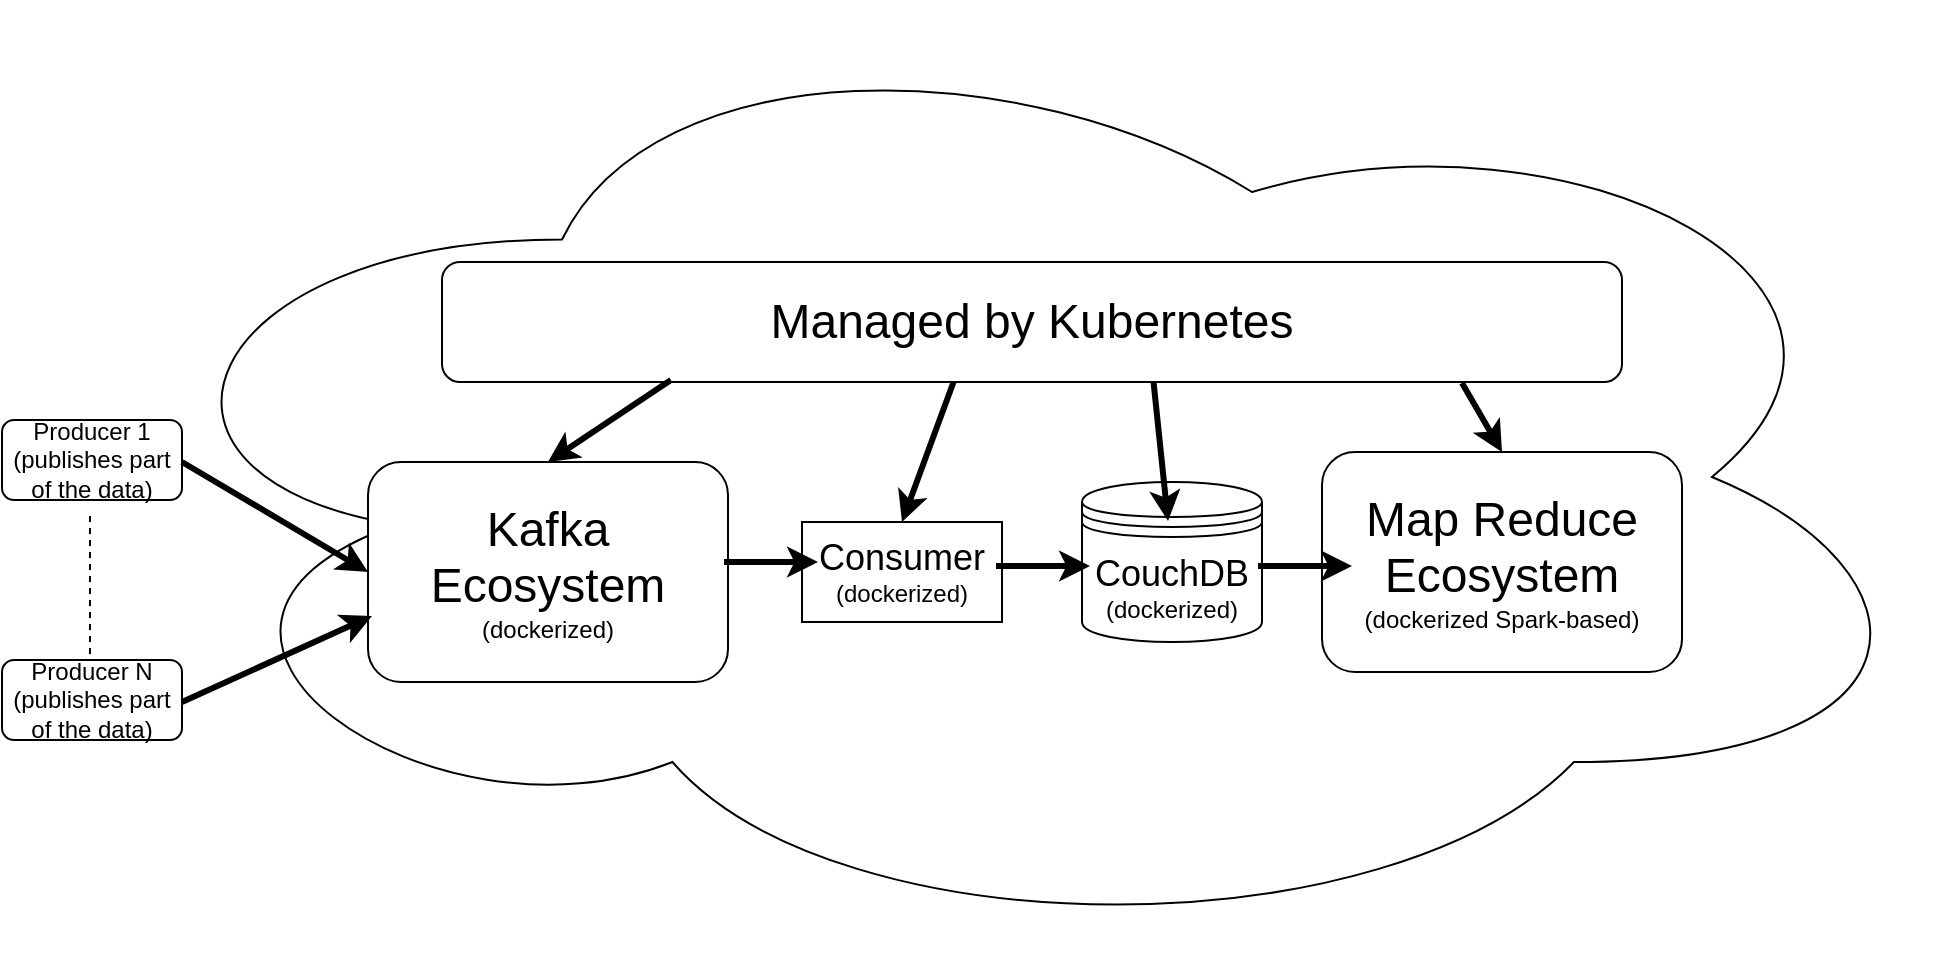<mxfile version="14.5.1" type="device"><diagram id="vcp3GdBzirk7Yyb0Y15r" name="Page-1"><mxGraphModel dx="755" dy="1380" grid="1" gridSize="10" guides="1" tooltips="1" connect="1" arrows="1" fold="1" page="1" pageScale="1" pageWidth="100" pageHeight="300" math="0" shadow="0"><root><mxCell id="0"/><mxCell id="1" parent="0"/><mxCell id="fKv6rNfRFCystafA3Oly-4" value="" style="group" parent="1" vertex="1" connectable="0"><mxGeometry x="40" y="-862" width="970" height="475" as="geometry"/></mxCell><mxCell id="Ve5eJB7yVIbS97P1bQow-18" value="" style="group" parent="fKv6rNfRFCystafA3Oly-4" vertex="1" connectable="0"><mxGeometry width="970" height="475" as="geometry"/></mxCell><mxCell id="Ve5eJB7yVIbS97P1bQow-1" value="Producer 1&lt;br&gt;(publishes part of the data)" style="rounded=1;whiteSpace=wrap;html=1;" parent="Ve5eJB7yVIbS97P1bQow-18" vertex="1"><mxGeometry y="209" width="90" height="40" as="geometry"/></mxCell><mxCell id="Ve5eJB7yVIbS97P1bQow-2" value="Producer N&lt;br&gt;(publishes part of the data)" style="rounded=1;whiteSpace=wrap;html=1;" parent="Ve5eJB7yVIbS97P1bQow-18" vertex="1"><mxGeometry y="329" width="90" height="40" as="geometry"/></mxCell><mxCell id="Ve5eJB7yVIbS97P1bQow-3" value="" style="endArrow=none;dashed=1;html=1;" parent="Ve5eJB7yVIbS97P1bQow-18" edge="1"><mxGeometry width="50" height="50" relative="1" as="geometry"><mxPoint x="44" y="326" as="sourcePoint"/><mxPoint x="44" y="254" as="targetPoint"/></mxGeometry></mxCell><mxCell id="Ve5eJB7yVIbS97P1bQow-4" value="" style="ellipse;shape=cloud;whiteSpace=wrap;html=1;" parent="Ve5eJB7yVIbS97P1bQow-18" vertex="1"><mxGeometry x="50" width="920" height="475" as="geometry"/></mxCell><mxCell id="Ve5eJB7yVIbS97P1bQow-5" value="&lt;font style=&quot;font-size: 24px&quot;&gt;Kafka Ecosystem &lt;/font&gt;&lt;font style=&quot;font-size: 12px&quot;&gt;(dockerized)&lt;/font&gt;" style="rounded=1;whiteSpace=wrap;html=1;" parent="Ve5eJB7yVIbS97P1bQow-18" vertex="1"><mxGeometry x="183" y="230" width="180" height="110" as="geometry"/></mxCell><mxCell id="Ve5eJB7yVIbS97P1bQow-6" value="&lt;font style=&quot;font-size: 24px&quot;&gt;Map Reduce Ecosystem &lt;/font&gt;&lt;font style=&quot;font-size: 12px&quot;&gt;(dockerized Spark-based)&lt;/font&gt;" style="rounded=1;whiteSpace=wrap;html=1;" parent="Ve5eJB7yVIbS97P1bQow-18" vertex="1"><mxGeometry x="660" y="225" width="180" height="110" as="geometry"/></mxCell><mxCell id="Ve5eJB7yVIbS97P1bQow-8" value="&lt;font&gt;&lt;span style=&quot;font-size: 18px&quot;&gt;CouchDB&lt;/span&gt;&lt;br&gt;&lt;font style=&quot;font-size: 12px&quot;&gt;(dockerized)&lt;/font&gt;&lt;br&gt;&lt;/font&gt;" style="shape=datastore;whiteSpace=wrap;html=1;" parent="Ve5eJB7yVIbS97P1bQow-18" vertex="1"><mxGeometry x="540" y="240" width="90" height="80" as="geometry"/></mxCell><mxCell id="Ve5eJB7yVIbS97P1bQow-9" value="&lt;font&gt;&lt;span style=&quot;font-size: 18px&quot;&gt;Consumer&lt;/span&gt;&lt;br&gt;&lt;font style=&quot;font-size: 12px&quot;&gt;(dockerized)&lt;/font&gt;&lt;br&gt;&lt;/font&gt;" style="rounded=0;whiteSpace=wrap;html=1;" parent="Ve5eJB7yVIbS97P1bQow-18" vertex="1"><mxGeometry x="400" y="260" width="100" height="50" as="geometry"/></mxCell><mxCell id="Ve5eJB7yVIbS97P1bQow-11" value="&lt;font style=&quot;font-size: 24px&quot;&gt;Managed by Kubernetes&lt;/font&gt;" style="rounded=1;whiteSpace=wrap;html=1;" parent="Ve5eJB7yVIbS97P1bQow-18" vertex="1"><mxGeometry x="220" y="130" width="590" height="60" as="geometry"/></mxCell><mxCell id="Ve5eJB7yVIbS97P1bQow-12" value="" style="endArrow=classic;html=1;entryX=0.5;entryY=0;entryDx=0;entryDy=0;exitX=0.194;exitY=0.983;exitDx=0;exitDy=0;exitPerimeter=0;strokeWidth=3;" parent="Ve5eJB7yVIbS97P1bQow-18" source="Ve5eJB7yVIbS97P1bQow-11" target="Ve5eJB7yVIbS97P1bQow-5" edge="1"><mxGeometry width="50" height="50" relative="1" as="geometry"><mxPoint x="410" y="210" as="sourcePoint"/><mxPoint x="460" y="160" as="targetPoint"/></mxGeometry></mxCell><mxCell id="Ve5eJB7yVIbS97P1bQow-13" value="" style="endArrow=classic;html=1;entryX=0.5;entryY=0;entryDx=0;entryDy=0;exitX=0.303;exitY=0.992;exitDx=0;exitDy=0;exitPerimeter=0;strokeWidth=3;" parent="Ve5eJB7yVIbS97P1bQow-18" target="Ve5eJB7yVIbS97P1bQow-9" edge="1"><mxGeometry width="50" height="50" relative="1" as="geometry"><mxPoint x="475.77" y="190" as="sourcePoint"/><mxPoint x="350" y="230.48" as="targetPoint"/></mxGeometry></mxCell><mxCell id="Ve5eJB7yVIbS97P1bQow-14" value="" style="endArrow=classic;html=1;entryX=0.478;entryY=0.244;entryDx=0;entryDy=0;exitX=0.303;exitY=0.992;exitDx=0;exitDy=0;exitPerimeter=0;strokeWidth=3;entryPerimeter=0;" parent="Ve5eJB7yVIbS97P1bQow-18" target="Ve5eJB7yVIbS97P1bQow-8" edge="1"><mxGeometry width="50" height="50" relative="1" as="geometry"><mxPoint x="575.77" y="190" as="sourcePoint"/><mxPoint x="550" y="260" as="targetPoint"/></mxGeometry></mxCell><mxCell id="Ve5eJB7yVIbS97P1bQow-15" value="" style="endArrow=classic;html=1;entryX=0.5;entryY=0;entryDx=0;entryDy=0;exitX=0.303;exitY=0.992;exitDx=0;exitDy=0;exitPerimeter=0;strokeWidth=3;" parent="Ve5eJB7yVIbS97P1bQow-18" target="Ve5eJB7yVIbS97P1bQow-6" edge="1"><mxGeometry width="50" height="50" relative="1" as="geometry"><mxPoint x="730" y="190.48" as="sourcePoint"/><mxPoint x="737.25" y="260" as="targetPoint"/></mxGeometry></mxCell><mxCell id="Ve5eJB7yVIbS97P1bQow-16" value="" style="endArrow=classic;html=1;entryX=0;entryY=0.5;entryDx=0;entryDy=0;exitX=0.194;exitY=0.983;exitDx=0;exitDy=0;exitPerimeter=0;strokeWidth=3;" parent="Ve5eJB7yVIbS97P1bQow-18" target="Ve5eJB7yVIbS97P1bQow-5" edge="1"><mxGeometry width="50" height="50" relative="1" as="geometry"><mxPoint x="90.0" y="230" as="sourcePoint"/><mxPoint x="28.54" y="271.02" as="targetPoint"/></mxGeometry></mxCell><mxCell id="Ve5eJB7yVIbS97P1bQow-17" value="" style="endArrow=classic;html=1;entryX=0.011;entryY=0.7;entryDx=0;entryDy=0;exitX=0.194;exitY=0.983;exitDx=0;exitDy=0;exitPerimeter=0;strokeWidth=3;entryPerimeter=0;" parent="Ve5eJB7yVIbS97P1bQow-18" target="Ve5eJB7yVIbS97P1bQow-5" edge="1"><mxGeometry width="50" height="50" relative="1" as="geometry"><mxPoint x="90" y="350" as="sourcePoint"/><mxPoint x="183" y="405" as="targetPoint"/></mxGeometry></mxCell><mxCell id="fKv6rNfRFCystafA3Oly-1" value="" style="endArrow=classic;html=1;entryX=0.1;entryY=0.4;entryDx=0;entryDy=0;entryPerimeter=0;strokeWidth=3;" parent="Ve5eJB7yVIbS97P1bQow-18" edge="1"><mxGeometry width="50" height="50" relative="1" as="geometry"><mxPoint x="361" y="280" as="sourcePoint"/><mxPoint x="408" y="280" as="targetPoint"/></mxGeometry></mxCell><mxCell id="fKv6rNfRFCystafA3Oly-2" value="" style="endArrow=classic;html=1;entryX=0.1;entryY=0.4;entryDx=0;entryDy=0;entryPerimeter=0;strokeWidth=3;" parent="fKv6rNfRFCystafA3Oly-4" edge="1"><mxGeometry width="50" height="50" relative="1" as="geometry"><mxPoint x="497" y="282" as="sourcePoint"/><mxPoint x="544" y="282" as="targetPoint"/></mxGeometry></mxCell><mxCell id="fKv6rNfRFCystafA3Oly-3" value="" style="endArrow=classic;html=1;entryX=0.1;entryY=0.4;entryDx=0;entryDy=0;entryPerimeter=0;strokeWidth=3;" parent="fKv6rNfRFCystafA3Oly-4" edge="1"><mxGeometry width="50" height="50" relative="1" as="geometry"><mxPoint x="628" y="282" as="sourcePoint"/><mxPoint x="675" y="282" as="targetPoint"/></mxGeometry></mxCell></root></mxGraphModel></diagram></mxfile>